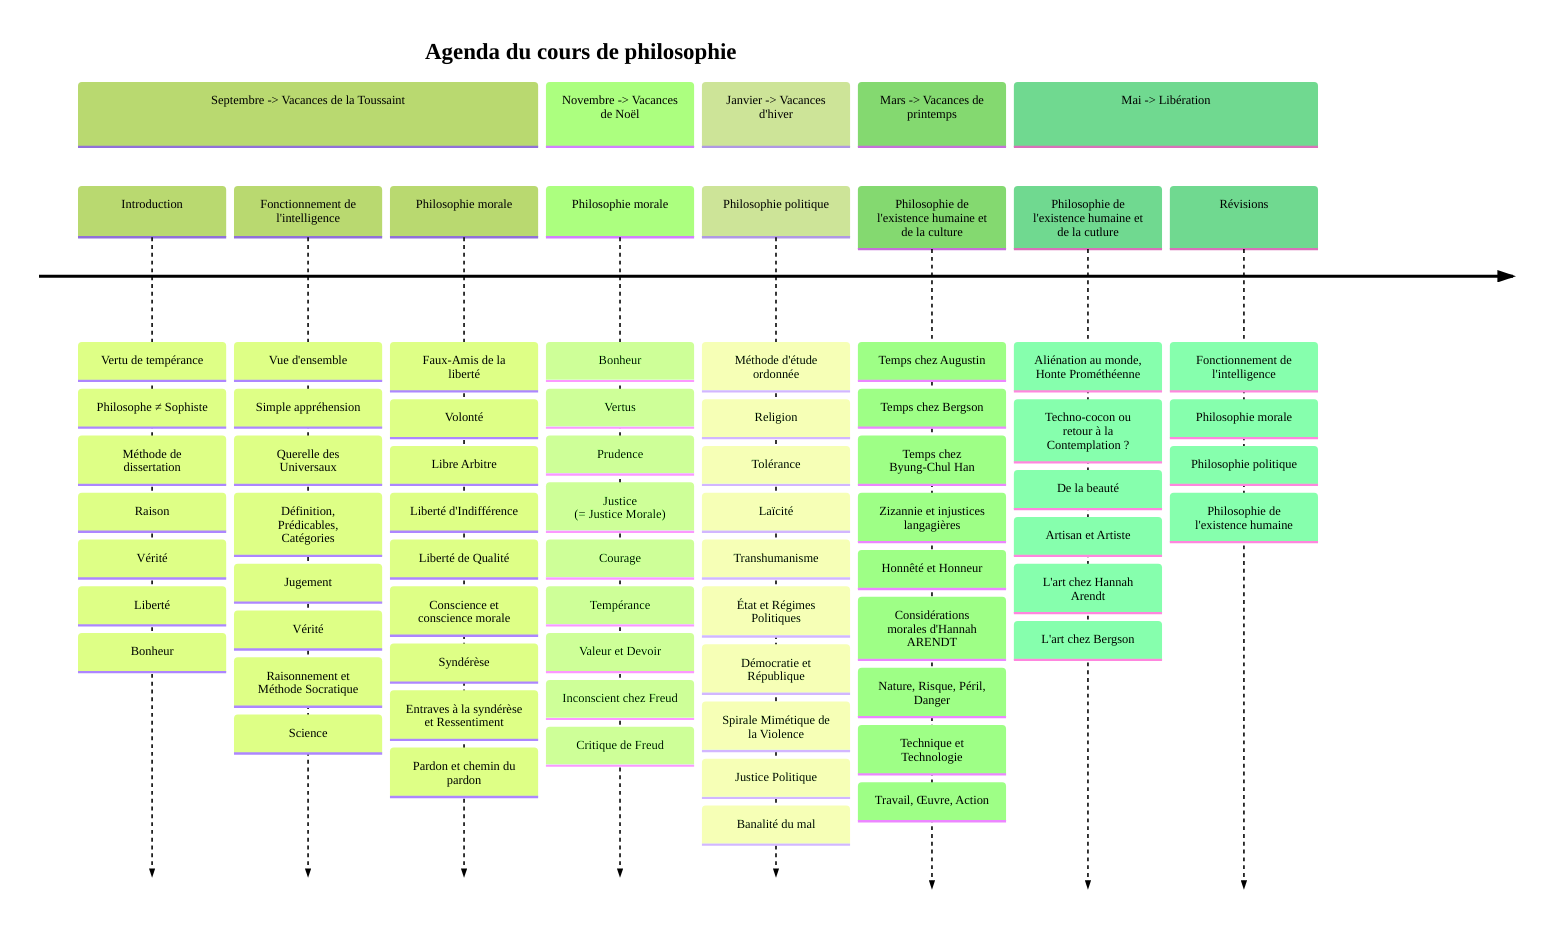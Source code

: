 ---
config:
  theme: forest
  themeVariables:
    fontFamily: verdana
---
timeline
    title Agenda du cours de philosophie
    section Septembre -> Vacances de la Toussaint
        Introduction : Vertu de tempérance : Philosophe ≠ Sophiste : Méthode de dissertation : Raison : Vérité : Liberté : Bonheur
        Fonctionnement de l'intelligence : Vue d'ensemble : Simple appréhension : Querelle des Universaux : Définition, Prédicables, Catégories : Jugement : Vérité : Raisonnement et Méthode Socratique : Science
        Philosophie morale : Faux-Amis de la liberté : Volonté : Libre Arbitre : Liberté d'Indifférence : Liberté de Qualité : Conscience et conscience morale : Syndérèse : Entraves à la syndérèse et Ressentiment : Pardon et chemin du pardon
    section Novembre -> Vacances de Noël
        Philosophie morale : Bonheur : Vertus : Prudence : Justice <br>(= Justice Morale) : Courage : Tempérance : Valeur et Devoir : Inconscient chez Freud : Critique de Freud
    section Janvier -> Vacances d'hiver
        Philosophie politique : Méthode d'étude ordonnée : Religion : Tolérance : Laïcité : Transhumanisme : État et Régimes Politiques : Démocratie et République : Spirale Mimétique de la Violence : Justice Politique : Banalité du mal
    section Mars -> Vacances de printemps
        Philosophie de l'existence humaine et de la culture : Temps chez Augustin : Temps chez Bergson : Temps chez Byung-Chul Han : Zizannie et injustices langagières : Honnêté et Honneur : Considérations morales d'Hannah ARENDT : Nature, Risque, Péril, Danger : Technique et Technologie : Travail, Œuvre, Action 
    section Mai -> Libération
        Philosophie de l'existence humaine et de la cutlure : Aliénation au monde, Honte Prométhéenne : Techno-cocon ou retour à la Contemplation ? : De la beauté : Artisan et Artiste : L'art chez Hannah Arendt : L'art chez Bergson
        Révisions : Fonctionnement de l'intelligence : Philosophie morale : Philosophie politique : Philosophie de l'existence humaine